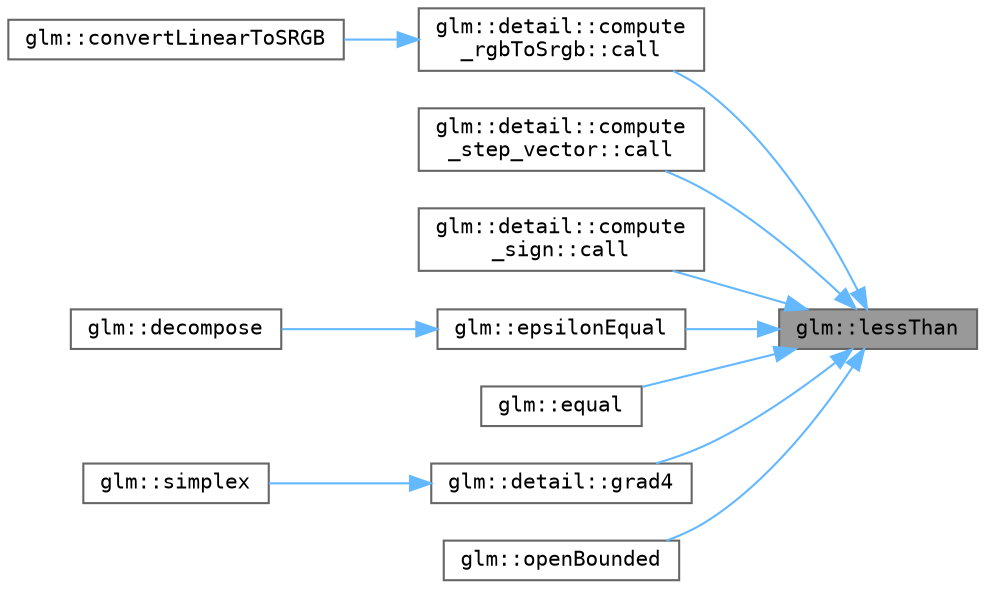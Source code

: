 digraph "glm::lessThan"
{
 // LATEX_PDF_SIZE
  bgcolor="transparent";
  edge [fontname=Terminal,fontsize=10,labelfontname=Helvetica,labelfontsize=10];
  node [fontname=Terminal,fontsize=10,shape=box,height=0.2,width=0.4];
  rankdir="RL";
  Node1 [label="glm::lessThan",height=0.2,width=0.4,color="gray40", fillcolor="grey60", style="filled", fontcolor="black",tooltip=" "];
  Node1 -> Node2 [dir="back",color="steelblue1",style="solid"];
  Node2 [label="glm::detail::compute\l_rgbToSrgb::call",height=0.2,width=0.4,color="grey40", fillcolor="white", style="filled",URL="$structglm_1_1detail_1_1compute__rgb_to_srgb.html#afdd0ede6e9033fbb7bea07bd2291c0d5",tooltip=" "];
  Node2 -> Node3 [dir="back",color="steelblue1",style="solid"];
  Node3 [label="glm::convertLinearToSRGB",height=0.2,width=0.4,color="grey40", fillcolor="white", style="filled",URL="$group__gtc__color__space.html#ga12a34c560bb2db262bd02605d99aa512",tooltip=" "];
  Node1 -> Node4 [dir="back",color="steelblue1",style="solid"];
  Node4 [label="glm::detail::compute\l_step_vector::call",height=0.2,width=0.4,color="grey40", fillcolor="white", style="filled",URL="$structglm_1_1detail_1_1compute__step__vector.html#a0164d7cb03db7e6dd61a910f455e783c",tooltip=" "];
  Node1 -> Node5 [dir="back",color="steelblue1",style="solid"];
  Node5 [label="glm::detail::compute\l_sign::call",height=0.2,width=0.4,color="grey40", fillcolor="white", style="filled",URL="$structglm_1_1detail_1_1compute__sign.html#ae403b704e8f237c2659dabc0e861a85b",tooltip=" "];
  Node1 -> Node6 [dir="back",color="steelblue1",style="solid"];
  Node6 [label="glm::epsilonEqual",height=0.2,width=0.4,color="grey40", fillcolor="white", style="filled",URL="$group__gtc__epsilon.html#ga7f8df975688289781ee26998c73d6798",tooltip=" "];
  Node6 -> Node7 [dir="back",color="steelblue1",style="solid"];
  Node7 [label="glm::decompose",height=0.2,width=0.4,color="grey40", fillcolor="white", style="filled",URL="$group__gtx__matrix__decompose.html#gabd7878e1b23aab583bc01040c5ed2b71",tooltip=" "];
  Node1 -> Node8 [dir="back",color="steelblue1",style="solid"];
  Node8 [label="glm::equal",height=0.2,width=0.4,color="grey40", fillcolor="white", style="filled",URL="$group__ext__quaternion__relational.html#gab2cc1cbed20d6b5a9d718b5346f6f770",tooltip=" "];
  Node1 -> Node9 [dir="back",color="steelblue1",style="solid"];
  Node9 [label="glm::detail::grad4",height=0.2,width=0.4,color="grey40", fillcolor="white", style="filled",URL="$namespaceglm_1_1detail.html#a0965e390852c88cacea1f110adae8d90",tooltip=" "];
  Node9 -> Node10 [dir="back",color="steelblue1",style="solid"];
  Node10 [label="glm::simplex",height=0.2,width=0.4,color="grey40", fillcolor="white", style="filled",URL="$namespaceglm.html#ab64811bdfcbf5cbd222e3cb50119816a",tooltip=" "];
  Node1 -> Node11 [dir="back",color="steelblue1",style="solid"];
  Node11 [label="glm::openBounded",height=0.2,width=0.4,color="grey40", fillcolor="white", style="filled",URL="$group__gtx__common.html#ga57a2d78fae57ab5483d49060044340f2",tooltip=" "];
}
